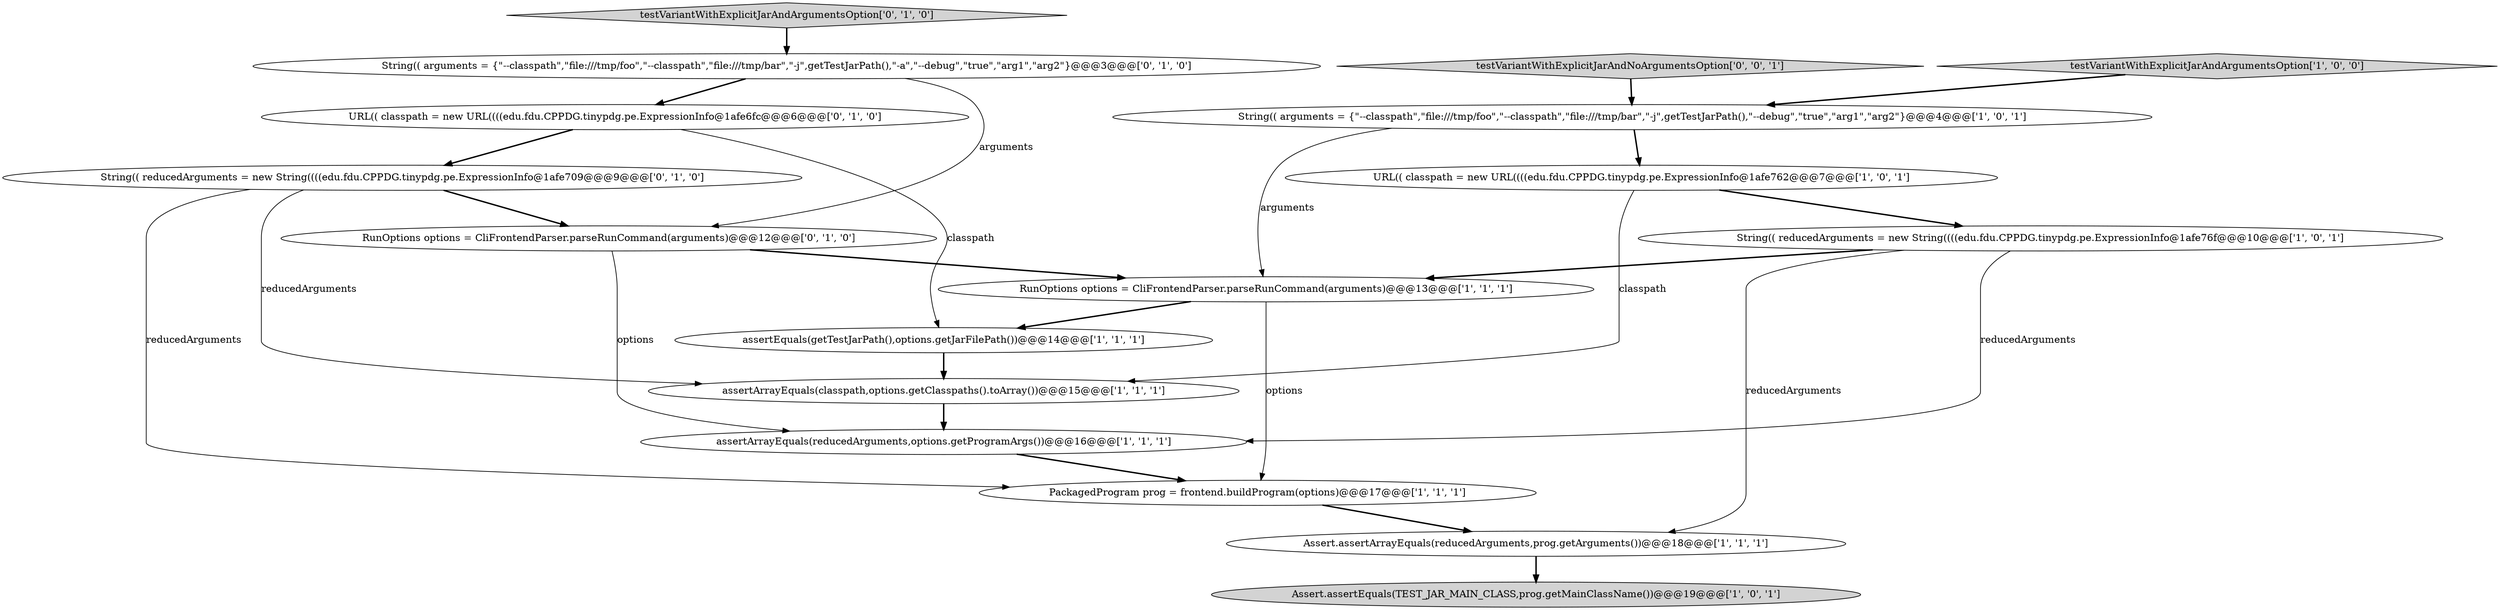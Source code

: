 digraph {
15 [style = filled, label = "RunOptions options = CliFrontendParser.parseRunCommand(arguments)@@@12@@@['0', '1', '0']", fillcolor = white, shape = ellipse image = "AAA0AAABBB2BBB"];
13 [style = filled, label = "URL(( classpath = new URL((((edu.fdu.CPPDG.tinypdg.pe.ExpressionInfo@1afe6fc@@@6@@@['0', '1', '0']", fillcolor = white, shape = ellipse image = "AAA0AAABBB2BBB"];
16 [style = filled, label = "testVariantWithExplicitJarAndNoArgumentsOption['0', '0', '1']", fillcolor = lightgray, shape = diamond image = "AAA0AAABBB3BBB"];
3 [style = filled, label = "String(( arguments = {\"--classpath\",\"file:///tmp/foo\",\"--classpath\",\"file:///tmp/bar\",\"-j\",getTestJarPath(),\"--debug\",\"true\",\"arg1\",\"arg2\"}@@@4@@@['1', '0', '1']", fillcolor = white, shape = ellipse image = "AAA0AAABBB1BBB"];
11 [style = filled, label = "String(( arguments = {\"--classpath\",\"file:///tmp/foo\",\"--classpath\",\"file:///tmp/bar\",\"-j\",getTestJarPath(),\"-a\",\"--debug\",\"true\",\"arg1\",\"arg2\"}@@@3@@@['0', '1', '0']", fillcolor = white, shape = ellipse image = "AAA0AAABBB2BBB"];
1 [style = filled, label = "RunOptions options = CliFrontendParser.parseRunCommand(arguments)@@@13@@@['1', '1', '1']", fillcolor = white, shape = ellipse image = "AAA0AAABBB1BBB"];
0 [style = filled, label = "PackagedProgram prog = frontend.buildProgram(options)@@@17@@@['1', '1', '1']", fillcolor = white, shape = ellipse image = "AAA0AAABBB1BBB"];
8 [style = filled, label = "URL(( classpath = new URL((((edu.fdu.CPPDG.tinypdg.pe.ExpressionInfo@1afe762@@@7@@@['1', '0', '1']", fillcolor = white, shape = ellipse image = "AAA0AAABBB1BBB"];
12 [style = filled, label = "testVariantWithExplicitJarAndArgumentsOption['0', '1', '0']", fillcolor = lightgray, shape = diamond image = "AAA0AAABBB2BBB"];
9 [style = filled, label = "testVariantWithExplicitJarAndArgumentsOption['1', '0', '0']", fillcolor = lightgray, shape = diamond image = "AAA0AAABBB1BBB"];
14 [style = filled, label = "String(( reducedArguments = new String((((edu.fdu.CPPDG.tinypdg.pe.ExpressionInfo@1afe709@@@9@@@['0', '1', '0']", fillcolor = white, shape = ellipse image = "AAA0AAABBB2BBB"];
5 [style = filled, label = "assertEquals(getTestJarPath(),options.getJarFilePath())@@@14@@@['1', '1', '1']", fillcolor = white, shape = ellipse image = "AAA0AAABBB1BBB"];
2 [style = filled, label = "Assert.assertArrayEquals(reducedArguments,prog.getArguments())@@@18@@@['1', '1', '1']", fillcolor = white, shape = ellipse image = "AAA0AAABBB1BBB"];
4 [style = filled, label = "assertArrayEquals(classpath,options.getClasspaths().toArray())@@@15@@@['1', '1', '1']", fillcolor = white, shape = ellipse image = "AAA0AAABBB1BBB"];
6 [style = filled, label = "String(( reducedArguments = new String((((edu.fdu.CPPDG.tinypdg.pe.ExpressionInfo@1afe76f@@@10@@@['1', '0', '1']", fillcolor = white, shape = ellipse image = "AAA0AAABBB1BBB"];
7 [style = filled, label = "assertArrayEquals(reducedArguments,options.getProgramArgs())@@@16@@@['1', '1', '1']", fillcolor = white, shape = ellipse image = "AAA0AAABBB1BBB"];
10 [style = filled, label = "Assert.assertEquals(TEST_JAR_MAIN_CLASS,prog.getMainClassName())@@@19@@@['1', '0', '1']", fillcolor = lightgray, shape = ellipse image = "AAA0AAABBB1BBB"];
1->5 [style = bold, label=""];
16->3 [style = bold, label=""];
0->2 [style = bold, label=""];
12->11 [style = bold, label=""];
14->0 [style = solid, label="reducedArguments"];
8->6 [style = bold, label=""];
7->0 [style = bold, label=""];
2->10 [style = bold, label=""];
6->2 [style = solid, label="reducedArguments"];
8->4 [style = solid, label="classpath"];
4->7 [style = bold, label=""];
13->5 [style = solid, label="classpath"];
6->1 [style = bold, label=""];
3->1 [style = solid, label="arguments"];
15->7 [style = solid, label="options"];
11->15 [style = solid, label="arguments"];
1->0 [style = solid, label="options"];
3->8 [style = bold, label=""];
11->13 [style = bold, label=""];
5->4 [style = bold, label=""];
6->7 [style = solid, label="reducedArguments"];
9->3 [style = bold, label=""];
14->15 [style = bold, label=""];
13->14 [style = bold, label=""];
14->4 [style = solid, label="reducedArguments"];
15->1 [style = bold, label=""];
}
